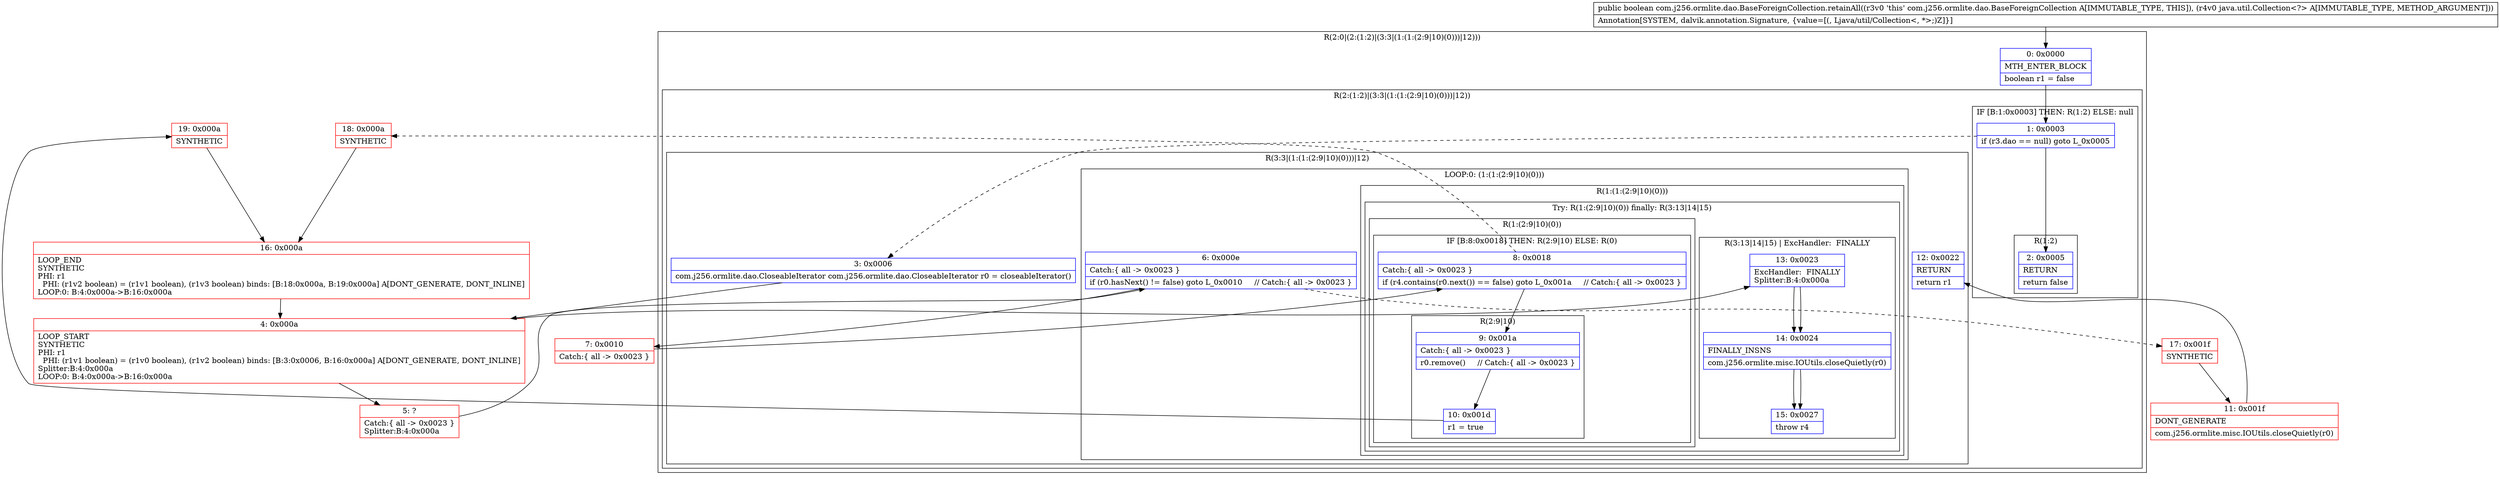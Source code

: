 digraph "CFG forcom.j256.ormlite.dao.BaseForeignCollection.retainAll(Ljava\/util\/Collection;)Z" {
subgraph cluster_Region_25286880 {
label = "R(2:0|(2:(1:2)|(3:3|(1:(1:(2:9|10)(0)))|12)))";
node [shape=record,color=blue];
Node_0 [shape=record,label="{0\:\ 0x0000|MTH_ENTER_BLOCK\l|boolean r1 = false\l}"];
subgraph cluster_Region_1329068841 {
label = "R(2:(1:2)|(3:3|(1:(1:(2:9|10)(0)))|12))";
node [shape=record,color=blue];
subgraph cluster_IfRegion_981558789 {
label = "IF [B:1:0x0003] THEN: R(1:2) ELSE: null";
node [shape=record,color=blue];
Node_1 [shape=record,label="{1\:\ 0x0003|if (r3.dao == null) goto L_0x0005\l}"];
subgraph cluster_Region_2046288522 {
label = "R(1:2)";
node [shape=record,color=blue];
Node_2 [shape=record,label="{2\:\ 0x0005|RETURN\l|return false\l}"];
}
}
subgraph cluster_Region_428407296 {
label = "R(3:3|(1:(1:(2:9|10)(0)))|12)";
node [shape=record,color=blue];
Node_3 [shape=record,label="{3\:\ 0x0006|com.j256.ormlite.dao.CloseableIterator com.j256.ormlite.dao.CloseableIterator r0 = closeableIterator()\l}"];
subgraph cluster_LoopRegion_1532085970 {
label = "LOOP:0: (1:(1:(2:9|10)(0)))";
node [shape=record,color=blue];
Node_6 [shape=record,label="{6\:\ 0x000e|Catch:\{ all \-\> 0x0023 \}\l|if (r0.hasNext() != false) goto L_0x0010     \/\/ Catch:\{ all \-\> 0x0023 \}\l}"];
subgraph cluster_Region_1646929192 {
label = "R(1:(1:(2:9|10)(0)))";
node [shape=record,color=blue];
subgraph cluster_TryCatchRegion_305423607 {
label = "Try: R(1:(2:9|10)(0)) finally: R(3:13|14|15)";
node [shape=record,color=blue];
subgraph cluster_Region_599038458 {
label = "R(1:(2:9|10)(0))";
node [shape=record,color=blue];
subgraph cluster_IfRegion_1410880384 {
label = "IF [B:8:0x0018] THEN: R(2:9|10) ELSE: R(0)";
node [shape=record,color=blue];
Node_8 [shape=record,label="{8\:\ 0x0018|Catch:\{ all \-\> 0x0023 \}\l|if (r4.contains(r0.next()) == false) goto L_0x001a     \/\/ Catch:\{ all \-\> 0x0023 \}\l}"];
subgraph cluster_Region_1832518309 {
label = "R(2:9|10)";
node [shape=record,color=blue];
Node_9 [shape=record,label="{9\:\ 0x001a|Catch:\{ all \-\> 0x0023 \}\l|r0.remove()     \/\/ Catch:\{ all \-\> 0x0023 \}\l}"];
Node_10 [shape=record,label="{10\:\ 0x001d|r1 = true\l}"];
}
subgraph cluster_Region_1704053940 {
label = "R(0)";
node [shape=record,color=blue];
}
}
}
subgraph cluster_Region_1770675340 {
label = "R(3:13|14|15) | ExcHandler:  FINALLY\l";
node [shape=record,color=blue];
Node_13 [shape=record,label="{13\:\ 0x0023|ExcHandler:  FINALLY\lSplitter:B:4:0x000a\l}"];
Node_14 [shape=record,label="{14\:\ 0x0024|FINALLY_INSNS\l|com.j256.ormlite.misc.IOUtils.closeQuietly(r0)\l}"];
Node_15 [shape=record,label="{15\:\ 0x0027|throw r4\l}"];
}
}
}
}
Node_12 [shape=record,label="{12\:\ 0x0022|RETURN\l|return r1\l}"];
}
}
}
subgraph cluster_Region_1770675340 {
label = "R(3:13|14|15) | ExcHandler:  FINALLY\l";
node [shape=record,color=blue];
Node_13 [shape=record,label="{13\:\ 0x0023|ExcHandler:  FINALLY\lSplitter:B:4:0x000a\l}"];
Node_14 [shape=record,label="{14\:\ 0x0024|FINALLY_INSNS\l|com.j256.ormlite.misc.IOUtils.closeQuietly(r0)\l}"];
Node_15 [shape=record,label="{15\:\ 0x0027|throw r4\l}"];
}
Node_4 [shape=record,color=red,label="{4\:\ 0x000a|LOOP_START\lSYNTHETIC\lPHI: r1 \l  PHI: (r1v1 boolean) = (r1v0 boolean), (r1v2 boolean) binds: [B:3:0x0006, B:16:0x000a] A[DONT_GENERATE, DONT_INLINE]\lSplitter:B:4:0x000a\lLOOP:0: B:4:0x000a\-\>B:16:0x000a\l}"];
Node_5 [shape=record,color=red,label="{5\:\ ?|Catch:\{ all \-\> 0x0023 \}\lSplitter:B:4:0x000a\l}"];
Node_7 [shape=record,color=red,label="{7\:\ 0x0010|Catch:\{ all \-\> 0x0023 \}\l}"];
Node_11 [shape=record,color=red,label="{11\:\ 0x001f|DONT_GENERATE\l|com.j256.ormlite.misc.IOUtils.closeQuietly(r0)\l}"];
Node_16 [shape=record,color=red,label="{16\:\ 0x000a|LOOP_END\lSYNTHETIC\lPHI: r1 \l  PHI: (r1v2 boolean) = (r1v1 boolean), (r1v3 boolean) binds: [B:18:0x000a, B:19:0x000a] A[DONT_GENERATE, DONT_INLINE]\lLOOP:0: B:4:0x000a\-\>B:16:0x000a\l}"];
Node_17 [shape=record,color=red,label="{17\:\ 0x001f|SYNTHETIC\l}"];
Node_18 [shape=record,color=red,label="{18\:\ 0x000a|SYNTHETIC\l}"];
Node_19 [shape=record,color=red,label="{19\:\ 0x000a|SYNTHETIC\l}"];
MethodNode[shape=record,label="{public boolean com.j256.ormlite.dao.BaseForeignCollection.retainAll((r3v0 'this' com.j256.ormlite.dao.BaseForeignCollection A[IMMUTABLE_TYPE, THIS]), (r4v0 java.util.Collection\<?\> A[IMMUTABLE_TYPE, METHOD_ARGUMENT]))  | Annotation[SYSTEM, dalvik.annotation.Signature, \{value=[(, Ljava\/util\/Collection\<, *\>;)Z]\}]\l}"];
MethodNode -> Node_0;
Node_0 -> Node_1;
Node_1 -> Node_2;
Node_1 -> Node_3[style=dashed];
Node_3 -> Node_4;
Node_6 -> Node_7;
Node_6 -> Node_17[style=dashed];
Node_8 -> Node_9;
Node_8 -> Node_18[style=dashed];
Node_9 -> Node_10;
Node_10 -> Node_19;
Node_13 -> Node_14;
Node_14 -> Node_15;
Node_13 -> Node_14;
Node_14 -> Node_15;
Node_4 -> Node_5;
Node_4 -> Node_13;
Node_5 -> Node_6;
Node_7 -> Node_8;
Node_11 -> Node_12;
Node_16 -> Node_4;
Node_17 -> Node_11;
Node_18 -> Node_16;
Node_19 -> Node_16;
}

